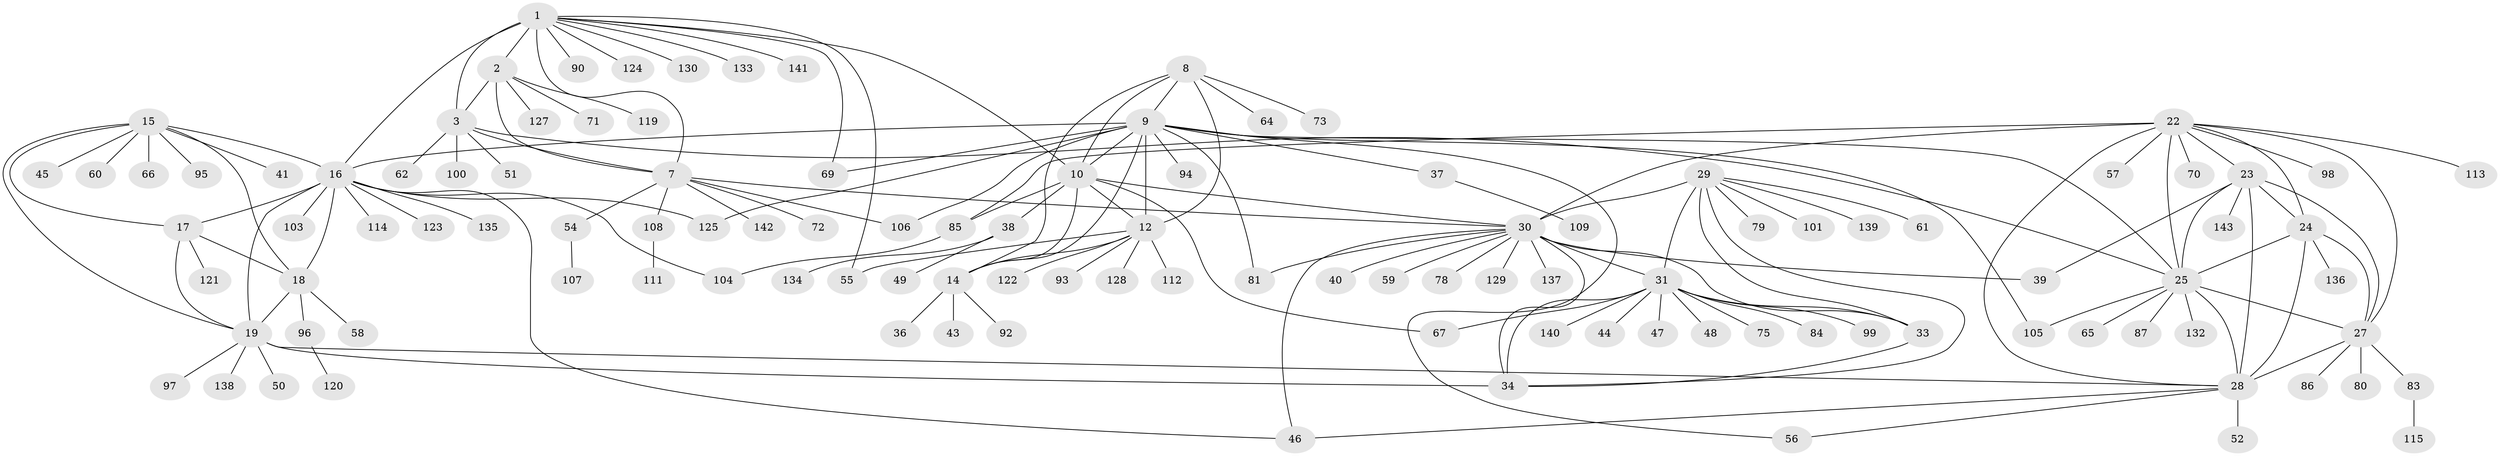 // Generated by graph-tools (version 1.1) at 2025/52/02/27/25 19:52:22]
// undirected, 115 vertices, 164 edges
graph export_dot {
graph [start="1"]
  node [color=gray90,style=filled];
  1 [super="+5"];
  2 [super="+4"];
  3 [super="+6"];
  7 [super="+126"];
  8 [super="+42"];
  9 [super="+53"];
  10 [super="+11"];
  12 [super="+13"];
  14 [super="+68"];
  15 [super="+77"];
  16 [super="+20"];
  17;
  18 [super="+102"];
  19 [super="+21"];
  22 [super="+63"];
  23 [super="+116"];
  24 [super="+82"];
  25 [super="+26"];
  27;
  28 [super="+76"];
  29 [super="+117"];
  30 [super="+35"];
  31 [super="+32"];
  33 [super="+91"];
  34;
  36;
  37;
  38;
  39;
  40;
  41;
  43 [super="+74"];
  44 [super="+88"];
  45;
  46 [super="+118"];
  47;
  48;
  49;
  50;
  51;
  52;
  54;
  55;
  56;
  57;
  58;
  59;
  60;
  61;
  62;
  64;
  65;
  66;
  67;
  69;
  70;
  71;
  72;
  73;
  75;
  78;
  79;
  80;
  81;
  83;
  84 [super="+89"];
  85;
  86;
  87;
  90;
  92;
  93;
  94;
  95;
  96;
  97;
  98 [super="+110"];
  99;
  100;
  101;
  103;
  104;
  105;
  106;
  107 [super="+131"];
  108;
  109;
  111;
  112;
  113;
  114;
  115;
  119;
  120;
  121;
  122;
  123;
  124;
  125;
  127;
  128;
  129;
  130;
  132;
  133;
  134;
  135;
  136;
  137;
  138;
  139;
  140;
  141;
  142;
  143;
  1 -- 2 [weight=4];
  1 -- 3 [weight=4];
  1 -- 7 [weight=2];
  1 -- 10;
  1 -- 90;
  1 -- 130;
  1 -- 133;
  1 -- 69;
  1 -- 141;
  1 -- 16;
  1 -- 55;
  1 -- 124;
  2 -- 3 [weight=4];
  2 -- 7 [weight=2];
  2 -- 71;
  2 -- 119;
  2 -- 127;
  3 -- 7 [weight=2];
  3 -- 25;
  3 -- 100;
  3 -- 51;
  3 -- 62;
  7 -- 54;
  7 -- 72;
  7 -- 106;
  7 -- 108;
  7 -- 142;
  7 -- 30;
  8 -- 9;
  8 -- 10 [weight=2];
  8 -- 12 [weight=2];
  8 -- 14;
  8 -- 64;
  8 -- 73;
  9 -- 10 [weight=2];
  9 -- 12 [weight=2];
  9 -- 14;
  9 -- 37;
  9 -- 56;
  9 -- 69;
  9 -- 81;
  9 -- 94;
  9 -- 105;
  9 -- 106;
  9 -- 125;
  9 -- 16;
  9 -- 25;
  10 -- 12 [weight=4];
  10 -- 14 [weight=2];
  10 -- 38;
  10 -- 67;
  10 -- 85;
  10 -- 30;
  12 -- 14 [weight=2];
  12 -- 112;
  12 -- 128;
  12 -- 55;
  12 -- 122;
  12 -- 93;
  14 -- 36;
  14 -- 43;
  14 -- 92;
  15 -- 16 [weight=2];
  15 -- 17;
  15 -- 18;
  15 -- 19 [weight=2];
  15 -- 41;
  15 -- 45;
  15 -- 60;
  15 -- 66;
  15 -- 95;
  16 -- 17 [weight=2];
  16 -- 18 [weight=2];
  16 -- 19 [weight=4];
  16 -- 114;
  16 -- 123;
  16 -- 125;
  16 -- 135;
  16 -- 104;
  16 -- 103;
  16 -- 46;
  17 -- 18;
  17 -- 19 [weight=2];
  17 -- 121;
  18 -- 19 [weight=2];
  18 -- 58;
  18 -- 96;
  19 -- 28;
  19 -- 34;
  19 -- 97;
  19 -- 138;
  19 -- 50;
  22 -- 23;
  22 -- 24;
  22 -- 25 [weight=2];
  22 -- 27;
  22 -- 28;
  22 -- 57;
  22 -- 70;
  22 -- 85;
  22 -- 98;
  22 -- 113;
  22 -- 30;
  23 -- 24;
  23 -- 25 [weight=2];
  23 -- 27;
  23 -- 28;
  23 -- 39;
  23 -- 143;
  24 -- 25 [weight=2];
  24 -- 27;
  24 -- 28;
  24 -- 136;
  25 -- 27 [weight=2];
  25 -- 28 [weight=2];
  25 -- 87;
  25 -- 65;
  25 -- 132;
  25 -- 105;
  27 -- 28;
  27 -- 80;
  27 -- 83;
  27 -- 86;
  28 -- 46;
  28 -- 52;
  28 -- 56;
  29 -- 30 [weight=2];
  29 -- 31 [weight=2];
  29 -- 33;
  29 -- 34;
  29 -- 61;
  29 -- 79;
  29 -- 101;
  29 -- 139;
  30 -- 31 [weight=4];
  30 -- 33 [weight=2];
  30 -- 34 [weight=2];
  30 -- 59;
  30 -- 129;
  30 -- 137;
  30 -- 39;
  30 -- 40;
  30 -- 78;
  30 -- 46;
  30 -- 81;
  31 -- 33 [weight=2];
  31 -- 34 [weight=2];
  31 -- 47;
  31 -- 140;
  31 -- 67;
  31 -- 99;
  31 -- 75;
  31 -- 44;
  31 -- 48;
  31 -- 84;
  33 -- 34;
  37 -- 109;
  38 -- 49;
  38 -- 134;
  54 -- 107;
  83 -- 115;
  85 -- 104;
  96 -- 120;
  108 -- 111;
}
